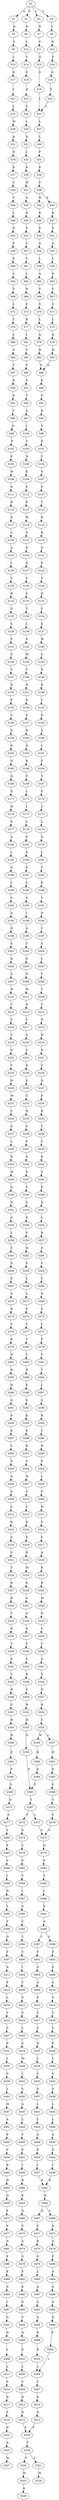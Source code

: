 strict digraph  {
	S0 -> S1 [ label = A ];
	S0 -> S2 [ label = F ];
	S0 -> S3 [ label = L ];
	S0 -> S4 [ label = V ];
	S1 -> S5 [ label = Q ];
	S2 -> S6 [ label = N ];
	S3 -> S7 [ label = N ];
	S4 -> S8 [ label = L ];
	S5 -> S9 [ label = S ];
	S6 -> S10 [ label = L ];
	S7 -> S11 [ label = F ];
	S8 -> S12 [ label = N ];
	S9 -> S13 [ label = L ];
	S10 -> S14 [ label = V ];
	S11 -> S15 [ label = Q ];
	S12 -> S16 [ label = F ];
	S13 -> S17 [ label = D ];
	S14 -> S18 [ label = S ];
	S15 -> S19 [ label = S ];
	S16 -> S20 [ label = Q ];
	S17 -> S21 [ label = L ];
	S18 -> S22 [ label = Q ];
	S19 -> S23 [ label = L ];
	S20 -> S24 [ label = S ];
	S21 -> S25 [ label = L ];
	S22 -> S26 [ label = S ];
	S23 -> S27 [ label = L ];
	S24 -> S23 [ label = L ];
	S25 -> S28 [ label = W ];
	S26 -> S29 [ label = L ];
	S27 -> S30 [ label = L ];
	S28 -> S31 [ label = A ];
	S29 -> S32 [ label = D ];
	S30 -> S33 [ label = P ];
	S31 -> S34 [ label = N ];
	S32 -> S35 [ label = L ];
	S33 -> S36 [ label = E ];
	S34 -> S37 [ label = E ];
	S35 -> S38 [ label = K ];
	S36 -> S39 [ label = F ];
	S37 -> S40 [ label = C ];
	S38 -> S41 [ label = W ];
	S39 -> S42 [ label = H ];
	S39 -> S43 [ label = R ];
	S40 -> S44 [ label = V ];
	S41 -> S45 [ label = A ];
	S42 -> S46 [ label = K ];
	S43 -> S47 [ label = K ];
	S44 -> S48 [ label = L ];
	S45 -> S49 [ label = D ];
	S46 -> S50 [ label = E ];
	S47 -> S51 [ label = E ];
	S48 -> S52 [ label = D ];
	S49 -> S53 [ label = S ];
	S50 -> S54 [ label = A ];
	S51 -> S55 [ label = A ];
	S52 -> S56 [ label = F ];
	S53 -> S57 [ label = C ];
	S54 -> S58 [ label = L ];
	S55 -> S59 [ label = L ];
	S56 -> S60 [ label = E ];
	S57 -> S61 [ label = V ];
	S58 -> S62 [ label = A ];
	S59 -> S63 [ label = P ];
	S60 -> S64 [ label = S ];
	S61 -> S65 [ label = L ];
	S62 -> S66 [ label = V ];
	S63 -> S67 [ label = V ];
	S64 -> S68 [ label = V ];
	S65 -> S69 [ label = N ];
	S66 -> S70 [ label = V ];
	S67 -> S71 [ label = V ];
	S68 -> S72 [ label = L ];
	S69 -> S73 [ label = F ];
	S70 -> S74 [ label = L ];
	S71 -> S75 [ label = L ];
	S72 -> S76 [ label = T ];
	S73 -> S77 [ label = E ];
	S74 -> S78 [ label = Q ];
	S75 -> S79 [ label = Q ];
	S76 -> S80 [ label = L ];
	S77 -> S81 [ label = I ];
	S78 -> S82 [ label = H ];
	S79 -> S83 [ label = H ];
	S80 -> S84 [ label = G ];
	S81 -> S85 [ label = V ];
	S82 -> S86 [ label = G ];
	S83 -> S86 [ label = G ];
	S84 -> S87 [ label = T ];
	S85 -> S88 [ label = F ];
	S86 -> S89 [ label = E ];
	S87 -> S90 [ label = K ];
	S88 -> S91 [ label = S ];
	S89 -> S92 [ label = G ];
	S90 -> S93 [ label = E ];
	S91 -> S94 [ label = T ];
	S92 -> S95 [ label = R ];
	S93 -> S96 [ label = T ];
	S94 -> S97 [ label = G ];
	S95 -> S98 [ label = V ];
	S96 -> S99 [ label = D ];
	S97 -> S100 [ label = I ];
	S98 -> S101 [ label = E ];
	S99 -> S102 [ label = F ];
	S100 -> S103 [ label = T ];
	S101 -> S104 [ label = T ];
	S102 -> S105 [ label = E ];
	S103 -> S106 [ label = N ];
	S104 -> S107 [ label = V ];
	S105 -> S108 [ label = W ];
	S106 -> S109 [ label = E ];
	S107 -> S110 [ label = F ];
	S108 -> S111 [ label = G ];
	S109 -> S112 [ label = F ];
	S110 -> S113 [ label = T ];
	S111 -> S114 [ label = H ];
	S112 -> S115 [ label = E ];
	S113 -> S116 [ label = R ];
	S114 -> S117 [ label = D ];
	S115 -> S118 [ label = W ];
	S116 -> S119 [ label = R ];
	S117 -> S120 [ label = C ];
	S118 -> S121 [ label = G ];
	S119 -> S122 [ label = G ];
	S120 -> S123 [ label = A ];
	S121 -> S124 [ label = D ];
	S122 -> S125 [ label = E ];
	S123 -> S126 [ label = I ];
	S124 -> S127 [ label = Q ];
	S125 -> S128 [ label = Y ];
	S126 -> S129 [ label = L ];
	S127 -> S130 [ label = C ];
	S128 -> S131 [ label = D ];
	S129 -> S132 [ label = R ];
	S130 -> S133 [ label = S ];
	S131 -> S134 [ label = F ];
	S132 -> S135 [ label = G ];
	S133 -> S136 [ label = T ];
	S134 -> S137 [ label = E ];
	S135 -> S138 [ label = S ];
	S136 -> S139 [ label = L ];
	S137 -> S140 [ label = W ];
	S138 -> S141 [ label = F ];
	S139 -> S142 [ label = P ];
	S140 -> S143 [ label = G ];
	S141 -> S144 [ label = S ];
	S142 -> S145 [ label = M ];
	S143 -> S146 [ label = E ];
	S144 -> S147 [ label = V ];
	S145 -> S148 [ label = T ];
	S146 -> S149 [ label = K ];
	S147 -> S150 [ label = N ];
	S148 -> S151 [ label = N ];
	S149 -> S152 [ label = C ];
	S150 -> S153 [ label = P ];
	S151 -> S154 [ label = D ];
	S152 -> S155 [ label = A ];
	S153 -> S156 [ label = V ];
	S154 -> S157 [ label = S ];
	S155 -> S158 [ label = S ];
	S156 -> S159 [ label = E ];
	S157 -> S160 [ label = H ];
	S158 -> S161 [ label = L ];
	S159 -> S162 [ label = D ];
	S160 -> S163 [ label = N ];
	S161 -> S164 [ label = P ];
	S162 -> S165 [ label = G ];
	S163 -> S166 [ label = R ];
	S164 -> S167 [ label = V ];
	S165 -> S168 [ label = Q ];
	S166 -> S169 [ label = F ];
	S167 -> S170 [ label = G ];
	S168 -> S171 [ label = G ];
	S169 -> S172 [ label = L ];
	S170 -> S173 [ label = T ];
	S171 -> S174 [ label = W ];
	S172 -> S175 [ label = I ];
	S173 -> S176 [ label = L ];
	S174 -> S177 [ label = P ];
	S175 -> S178 [ label = L ];
	S176 -> S179 [ label = N ];
	S177 -> S180 [ label = A ];
	S178 -> S181 [ label = P ];
	S179 -> S182 [ label = L ];
	S180 -> S183 [ label = L ];
	S181 -> S184 [ label = D ];
	S182 -> S185 [ label = T ];
	S183 -> S186 [ label = G ];
	S184 -> S187 [ label = E ];
	S185 -> S188 [ label = E ];
	S186 -> S189 [ label = C ];
	S187 -> S190 [ label = C ];
	S188 -> S191 [ label = T ];
	S189 -> S192 [ label = P ];
	S190 -> S193 [ label = S ];
	S191 -> S194 [ label = D ];
	S192 -> S195 [ label = A ];
	S193 -> S196 [ label = I ];
	S194 -> S197 [ label = C ];
	S195 -> S198 [ label = N ];
	S196 -> S199 [ label = A ];
	S197 -> S200 [ label = G ];
	S198 -> S201 [ label = S ];
	S199 -> S202 [ label = T ];
	S200 -> S203 [ label = L ];
	S201 -> S204 [ label = D ];
	S202 -> S205 [ label = S ];
	S203 -> S206 [ label = T ];
	S204 -> S207 [ label = S ];
	S205 -> S208 [ label = N ];
	S206 -> S209 [ label = T ];
	S207 -> S210 [ label = W ];
	S208 -> S211 [ label = W ];
	S209 -> S212 [ label = T ];
	S210 -> S213 [ label = T ];
	S211 -> S214 [ label = D ];
	S212 -> S215 [ label = N ];
	S213 -> S216 [ label = T ];
	S214 -> S217 [ label = V ];
	S215 -> S218 [ label = W ];
	S216 -> S219 [ label = T ];
	S217 -> S220 [ label = A ];
	S218 -> S221 [ label = D ];
	S219 -> S222 [ label = N ];
	S220 -> S223 [ label = Y ];
	S221 -> S224 [ label = V ];
	S222 -> S225 [ label = V ];
	S223 -> S226 [ label = R ];
	S224 -> S227 [ label = D ];
	S225 -> S228 [ label = R ];
	S226 -> S229 [ label = E ];
	S227 -> S230 [ label = F ];
	S228 -> S231 [ label = M ];
	S229 -> S232 [ label = C ];
	S230 -> S233 [ label = R ];
	S231 -> S234 [ label = C ];
	S232 -> S235 [ label = H ];
	S233 -> S236 [ label = T ];
	S234 -> S237 [ label = Q ];
	S235 -> S238 [ label = S ];
	S236 -> S239 [ label = C ];
	S237 -> S240 [ label = L ];
	S238 -> S241 [ label = F ];
	S239 -> S242 [ label = K ];
	S240 -> S243 [ label = N ];
	S241 -> S244 [ label = S ];
	S242 -> S245 [ label = S ];
	S243 -> S246 [ label = W ];
	S244 -> S247 [ label = K ];
	S245 -> S248 [ label = P ];
	S246 -> S249 [ label = Q ];
	S247 -> S250 [ label = S ];
	S248 -> S251 [ label = Q ];
	S249 -> S252 [ label = D ];
	S250 -> S253 [ label = G ];
	S251 -> S254 [ label = L ];
	S252 -> S255 [ label = E ];
	S253 -> S256 [ label = D ];
	S254 -> S257 [ label = R ];
	S255 -> S258 [ label = L ];
	S256 -> S259 [ label = F ];
	S257 -> S260 [ label = G ];
	S258 -> S261 [ label = S ];
	S259 -> S262 [ label = H ];
	S260 -> S263 [ label = S ];
	S261 -> S264 [ label = G ];
	S262 -> S265 [ label = E ];
	S263 -> S266 [ label = T ];
	S264 -> S267 [ label = S ];
	S265 -> S268 [ label = L ];
	S266 -> S269 [ label = N ];
	S267 -> S270 [ label = A ];
	S268 -> S271 [ label = L ];
	S269 -> S272 [ label = S ];
	S270 -> S273 [ label = R ];
	S271 -> S274 [ label = P ];
	S272 -> S275 [ label = L ];
	S273 -> S276 [ label = S ];
	S274 -> S277 [ label = V ];
	S275 -> S278 [ label = P ];
	S276 -> S279 [ label = R ];
	S277 -> S280 [ label = T ];
	S278 -> S281 [ label = V ];
	S279 -> S282 [ label = N ];
	S280 -> S283 [ label = Y ];
	S281 -> S284 [ label = T ];
	S282 -> S285 [ label = R ];
	S283 -> S286 [ label = N ];
	S284 -> S287 [ label = L ];
	S285 -> S288 [ label = H ];
	S286 -> S289 [ label = K ];
	S287 -> S290 [ label = S ];
	S288 -> S291 [ label = A ];
	S289 -> S292 [ label = E ];
	S290 -> S293 [ label = R ];
	S291 -> S294 [ label = A ];
	S292 -> S295 [ label = E ];
	S293 -> S296 [ label = T ];
	S294 -> S297 [ label = E ];
	S295 -> S298 [ label = E ];
	S296 -> S299 [ label = H ];
	S297 -> S300 [ label = L ];
	S298 -> S301 [ label = R ];
	S299 -> S302 [ label = E ];
	S300 -> S303 [ label = S ];
	S301 -> S304 [ label = S ];
	S302 -> S305 [ label = L ];
	S303 -> S306 [ label = A ];
	S304 -> S307 [ label = W ];
	S305 -> S308 [ label = S ];
	S306 -> S309 [ label = G ];
	S307 -> S310 [ label = G ];
	S308 -> S311 [ label = W ];
	S309 -> S312 [ label = C ];
	S310 -> S313 [ label = C ];
	S311 -> S314 [ label = G ];
	S312 -> S315 [ label = R ];
	S313 -> S316 [ label = K ];
	S314 -> S317 [ label = C ];
	S315 -> S318 [ label = S ];
	S316 -> S319 [ label = E ];
	S317 -> S320 [ label = A ];
	S318 -> S321 [ label = S ];
	S319 -> S322 [ label = R ];
	S320 -> S323 [ label = R ];
	S321 -> S324 [ label = T ];
	S322 -> S325 [ label = M ];
	S323 -> S326 [ label = R ];
	S324 -> S327 [ label = R ];
	S325 -> S328 [ label = E ];
	S326 -> S329 [ label = M ];
	S327 -> S330 [ label = R ];
	S328 -> S331 [ label = A ];
	S329 -> S332 [ label = D ];
	S330 -> S333 [ label = T ];
	S331 -> S334 [ label = A ];
	S332 -> S335 [ label = V ];
	S333 -> S336 [ label = E ];
	S334 -> S337 [ label = G ];
	S335 -> S338 [ label = V ];
	S336 -> S339 [ label = T ];
	S337 -> S340 [ label = P ];
	S338 -> S341 [ label = A ];
	S339 -> S342 [ label = P ];
	S340 -> S343 [ label = S ];
	S341 -> S344 [ label = S ];
	S342 -> S345 [ label = L ];
	S343 -> S346 [ label = R ];
	S344 -> S347 [ label = D ];
	S345 -> S348 [ label = R ];
	S346 -> S349 [ label = C ];
	S347 -> S350 [ label = R ];
	S348 -> S351 [ label = C ];
	S349 -> S352 [ label = W ];
	S350 -> S353 [ label = C ];
	S351 -> S354 [ label = R ];
	S352 -> S355 [ label = H ];
	S353 -> S356 [ label = W ];
	S353 -> S357 [ label = L ];
	S354 -> S358 [ label = H ];
	S355 -> S359 [ label = D ];
	S356 -> S360 [ label = H ];
	S357 -> S361 [ label = H ];
	S358 -> S362 [ label = E ];
	S359 -> S363 [ label = P ];
	S360 -> S364 [ label = D ];
	S361 -> S365 [ label = D ];
	S362 -> S366 [ label = P ];
	S363 -> S367 [ label = T ];
	S364 -> S363 [ label = P ];
	S365 -> S368 [ label = P ];
	S366 -> S369 [ label = V ];
	S367 -> S370 [ label = F ];
	S367 -> S371 [ label = Y ];
	S368 -> S372 [ label = T ];
	S369 -> S373 [ label = Q ];
	S370 -> S374 [ label = G ];
	S371 -> S375 [ label = G ];
	S372 -> S376 [ label = Y ];
	S373 -> S377 [ label = G ];
	S374 -> S378 [ label = L ];
	S375 -> S379 [ label = Q ];
	S376 -> S375 [ label = G ];
	S377 -> S380 [ label = L ];
	S378 -> S381 [ label = F ];
	S379 -> S382 [ label = F ];
	S380 -> S383 [ label = F ];
	S381 -> S384 [ label = V ];
	S382 -> S385 [ label = V ];
	S383 -> S386 [ label = V ];
	S384 -> S387 [ label = I ];
	S385 -> S388 [ label = I ];
	S386 -> S389 [ label = I ];
	S387 -> S390 [ label = G ];
	S388 -> S391 [ label = G ];
	S389 -> S392 [ label = N ];
	S390 -> S393 [ label = V ];
	S391 -> S394 [ label = A ];
	S392 -> S395 [ label = L ];
	S393 -> S396 [ label = Y ];
	S394 -> S397 [ label = L ];
	S394 -> S398 [ label = F ];
	S395 -> S399 [ label = Y ];
	S396 -> S400 [ label = V ];
	S397 -> S401 [ label = F ];
	S398 -> S402 [ label = F ];
	S399 -> S403 [ label = Q ];
	S400 -> S404 [ label = I ];
	S401 -> S405 [ label = G ];
	S402 -> S406 [ label = G ];
	S403 -> S407 [ label = F ];
	S404 -> S408 [ label = C ];
	S405 -> S409 [ label = A ];
	S406 -> S410 [ label = A ];
	S407 -> S411 [ label = A ];
	S408 -> S412 [ label = F ];
	S409 -> S413 [ label = F ];
	S410 -> S414 [ label = S ];
	S411 -> S415 [ label = F ];
	S412 -> S416 [ label = P ];
	S413 -> S417 [ label = T ];
	S414 -> S418 [ label = T ];
	S415 -> S419 [ label = L ];
	S416 -> S420 [ label = L ];
	S417 -> S421 [ label = L ];
	S418 -> S422 [ label = L ];
	S419 -> S423 [ label = T ];
	S420 -> S424 [ label = S ];
	S421 -> S425 [ label = Q ];
	S422 -> S426 [ label = P ];
	S423 -> S427 [ label = C ];
	S424 -> S428 [ label = M ];
	S425 -> S429 [ label = L ];
	S426 -> S430 [ label = L ];
	S427 -> S431 [ label = P ];
	S428 -> S432 [ label = L ];
	S429 -> S433 [ label = V ];
	S430 -> S434 [ label = V ];
	S431 -> S435 [ label = L ];
	S432 -> S436 [ label = C ];
	S433 -> S437 [ label = G ];
	S434 -> S438 [ label = S ];
	S435 -> S439 [ label = C ];
	S436 -> S440 [ label = A ];
	S437 -> S441 [ label = L ];
	S438 -> S442 [ label = L ];
	S439 -> S443 [ label = L ];
	S440 -> S444 [ label = L ];
	S441 -> S445 [ label = L ];
	S442 -> S446 [ label = L ];
	S443 -> S447 [ label = M ];
	S444 -> S448 [ label = V ];
	S445 -> S449 [ label = A ];
	S446 -> S450 [ label = A ];
	S447 -> S451 [ label = A ];
	S448 -> S452 [ label = F ];
	S449 -> S453 [ label = F ];
	S450 -> S454 [ label = F ];
	S451 -> S455 [ label = F ];
	S452 -> S456 [ label = I ];
	S453 -> S457 [ label = I ];
	S454 -> S458 [ label = I ];
	S455 -> S459 [ label = V ];
	S456 -> S460 [ label = R ];
	S457 -> S461 [ label = R ];
	S458 -> S461 [ label = R ];
	S459 -> S462 [ label = R ];
	S460 -> S463 [ label = K ];
	S461 -> S464 [ label = K ];
	S462 -> S465 [ label = H ];
	S463 -> S466 [ label = Q ];
	S464 -> S467 [ label = Q ];
	S464 -> S468 [ label = C ];
	S465 -> S469 [ label = Q ];
	S466 -> S470 [ label = F ];
	S467 -> S471 [ label = C ];
	S468 -> S472 [ label = R ];
	S469 -> S473 [ label = F ];
	S470 -> S474 [ label = A ];
	S471 -> S475 [ label = R ];
	S472 -> S476 [ label = G ];
	S473 -> S477 [ label = P ];
	S474 -> S478 [ label = G ];
	S475 -> S479 [ label = G ];
	S476 -> S480 [ label = F ];
	S477 -> S481 [ label = G ];
	S478 -> S482 [ label = F ];
	S479 -> S483 [ label = L ];
	S480 -> S484 [ label = A ];
	S481 -> S485 [ label = F ];
	S482 -> S486 [ label = K ];
	S483 -> S487 [ label = A ];
	S484 -> S488 [ label = G ];
	S485 -> S489 [ label = E ];
	S486 -> S490 [ label = G ];
	S487 -> S491 [ label = G ];
	S488 -> S492 [ label = A ];
	S489 -> S493 [ label = G ];
	S490 -> S494 [ label = V ];
	S491 -> S495 [ label = A ];
	S492 -> S496 [ label = E ];
	S493 -> S497 [ label = I ];
	S494 -> S498 [ label = Q ];
	S495 -> S499 [ label = E ];
	S496 -> S500 [ label = E ];
	S497 -> S501 [ label = G ];
	S498 -> S502 [ label = E ];
	S499 -> S503 [ label = E ];
	S500 -> S504 [ label = L ];
	S501 -> S505 [ label = Q ];
	S502 -> S506 [ label = L ];
	S503 -> S504 [ label = L ];
	S504 -> S507 [ label = V ];
	S505 -> S508 [ label = L ];
	S506 -> S509 [ label = V ];
	S507 -> S510 [ label = D ];
	S508 -> S511 [ label = L ];
	S509 -> S512 [ label = D ];
	S510 -> S513 [ label = D ];
	S511 -> S514 [ label = S ];
	S512 -> S515 [ label = D ];
	S513 -> S516 [ label = F ];
	S514 -> S517 [ label = D ];
	S515 -> S516 [ label = F ];
	S516 -> S518 [ label = T ];
	S517 -> S519 [ label = F ];
	S518 -> S520 [ label = T ];
	S518 -> S521 [ label = A ];
	S519 -> S522 [ label = D ];
	S520 -> S523 [ label = M ];
	S521 -> S524 [ label = M ];
	S522 -> S525 [ label = A ];
	S523 -> S526 [ label = K ];
	S525 -> S527 [ label = M ];
}
